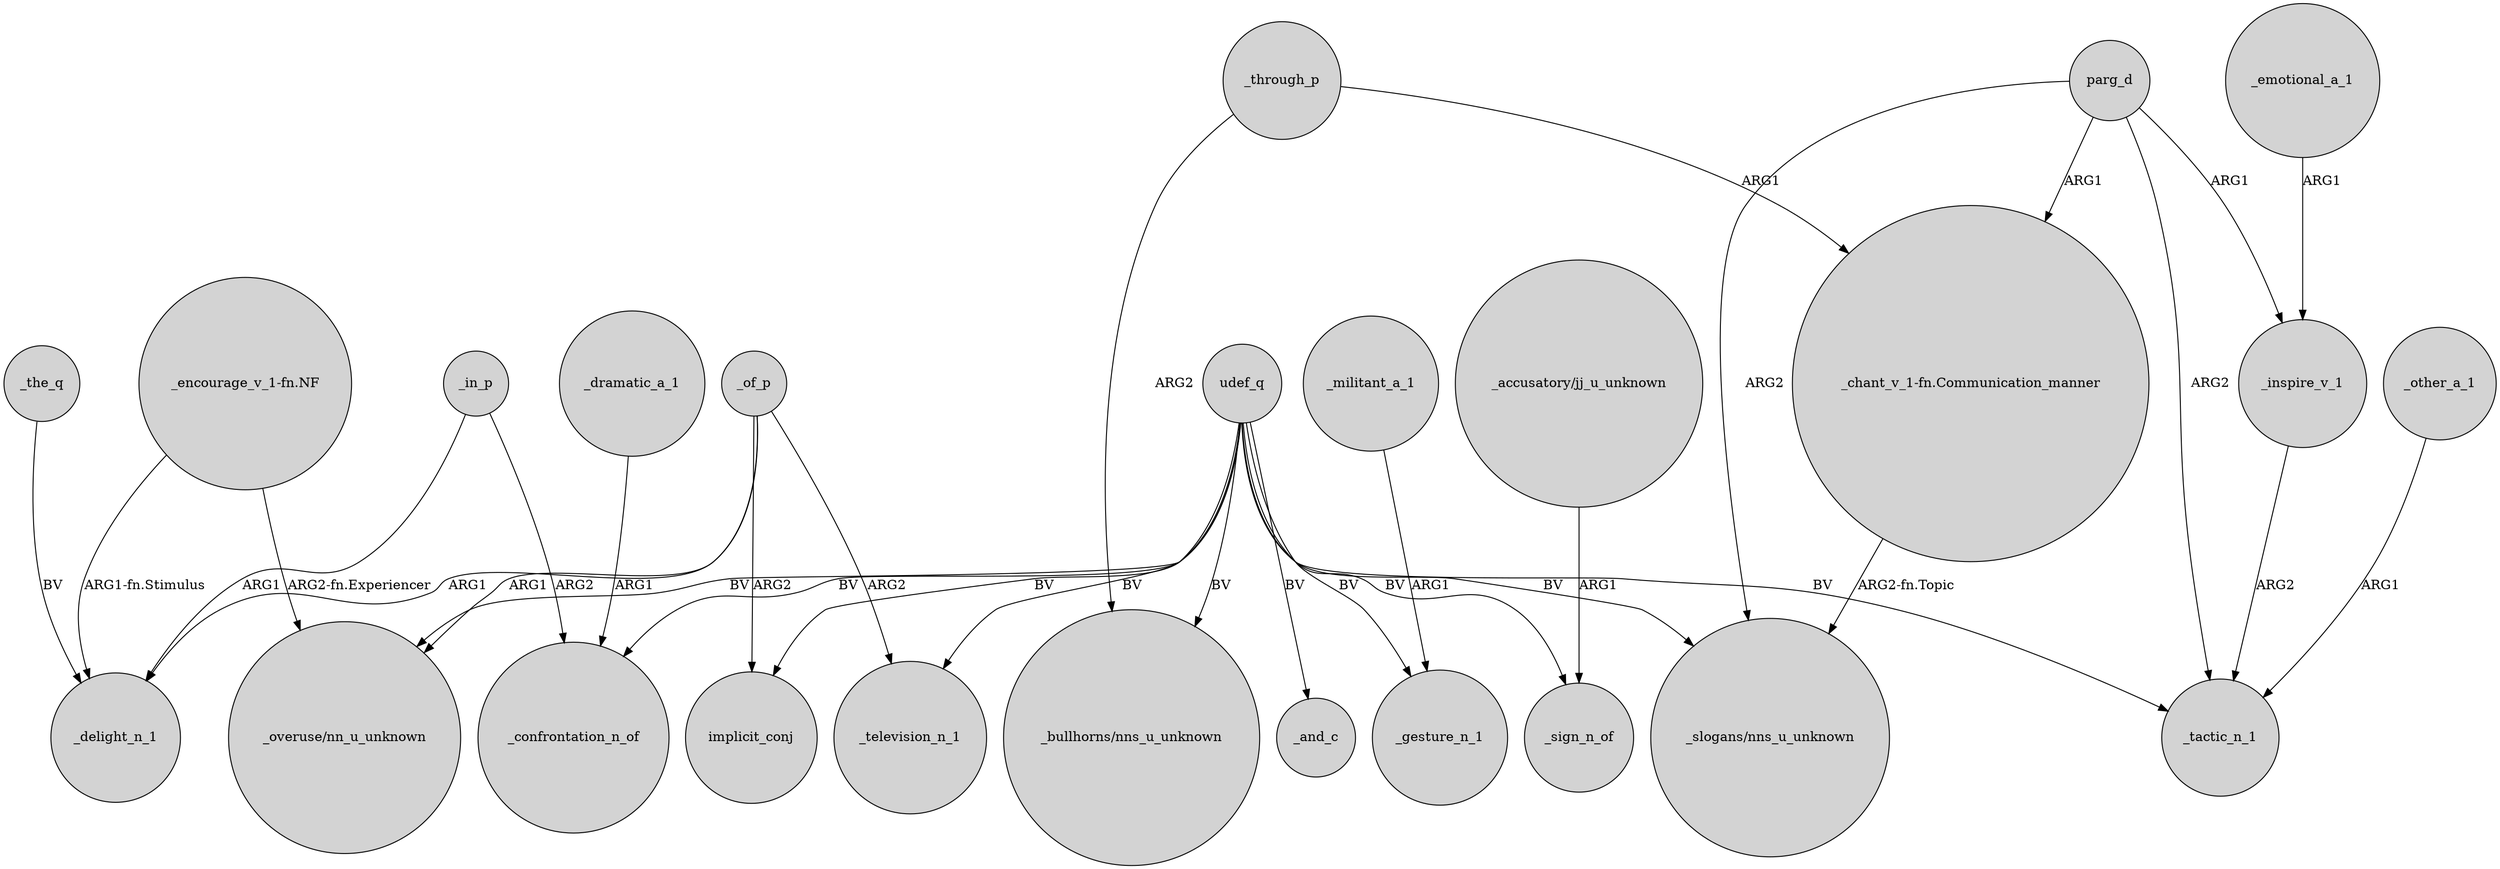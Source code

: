 digraph {
	node [shape=circle style=filled]
	_of_p -> _delight_n_1 [label=ARG1]
	udef_q -> _television_n_1 [label=BV]
	"_encourage_v_1-fn.NF" -> "_overuse/nn_u_unknown" [label="ARG2-fn.Experiencer"]
	_through_p -> "_bullhorns/nns_u_unknown" [label=ARG2]
	_the_q -> _delight_n_1 [label=BV]
	udef_q -> "_overuse/nn_u_unknown" [label=BV]
	_inspire_v_1 -> _tactic_n_1 [label=ARG2]
	"_accusatory/jj_u_unknown" -> _sign_n_of [label=ARG1]
	udef_q -> implicit_conj [label=BV]
	_of_p -> "_overuse/nn_u_unknown" [label=ARG1]
	_through_p -> "_chant_v_1-fn.Communication_manner" [label=ARG1]
	_other_a_1 -> _tactic_n_1 [label=ARG1]
	udef_q -> _confrontation_n_of [label=BV]
	parg_d -> _tactic_n_1 [label=ARG2]
	parg_d -> "_slogans/nns_u_unknown" [label=ARG2]
	_of_p -> _television_n_1 [label=ARG2]
	"_encourage_v_1-fn.NF" -> _delight_n_1 [label="ARG1-fn.Stimulus"]
	udef_q -> _sign_n_of [label=BV]
	parg_d -> "_chant_v_1-fn.Communication_manner" [label=ARG1]
	_dramatic_a_1 -> _confrontation_n_of [label=ARG1]
	_in_p -> _confrontation_n_of [label=ARG2]
	udef_q -> "_slogans/nns_u_unknown" [label=BV]
	_militant_a_1 -> _gesture_n_1 [label=ARG1]
	_of_p -> implicit_conj [label=ARG2]
	udef_q -> "_bullhorns/nns_u_unknown" [label=BV]
	parg_d -> _inspire_v_1 [label=ARG1]
	udef_q -> _gesture_n_1 [label=BV]
	_in_p -> _delight_n_1 [label=ARG1]
	udef_q -> _and_c [label=BV]
	_emotional_a_1 -> _inspire_v_1 [label=ARG1]
	"_chant_v_1-fn.Communication_manner" -> "_slogans/nns_u_unknown" [label="ARG2-fn.Topic"]
	udef_q -> _tactic_n_1 [label=BV]
}

